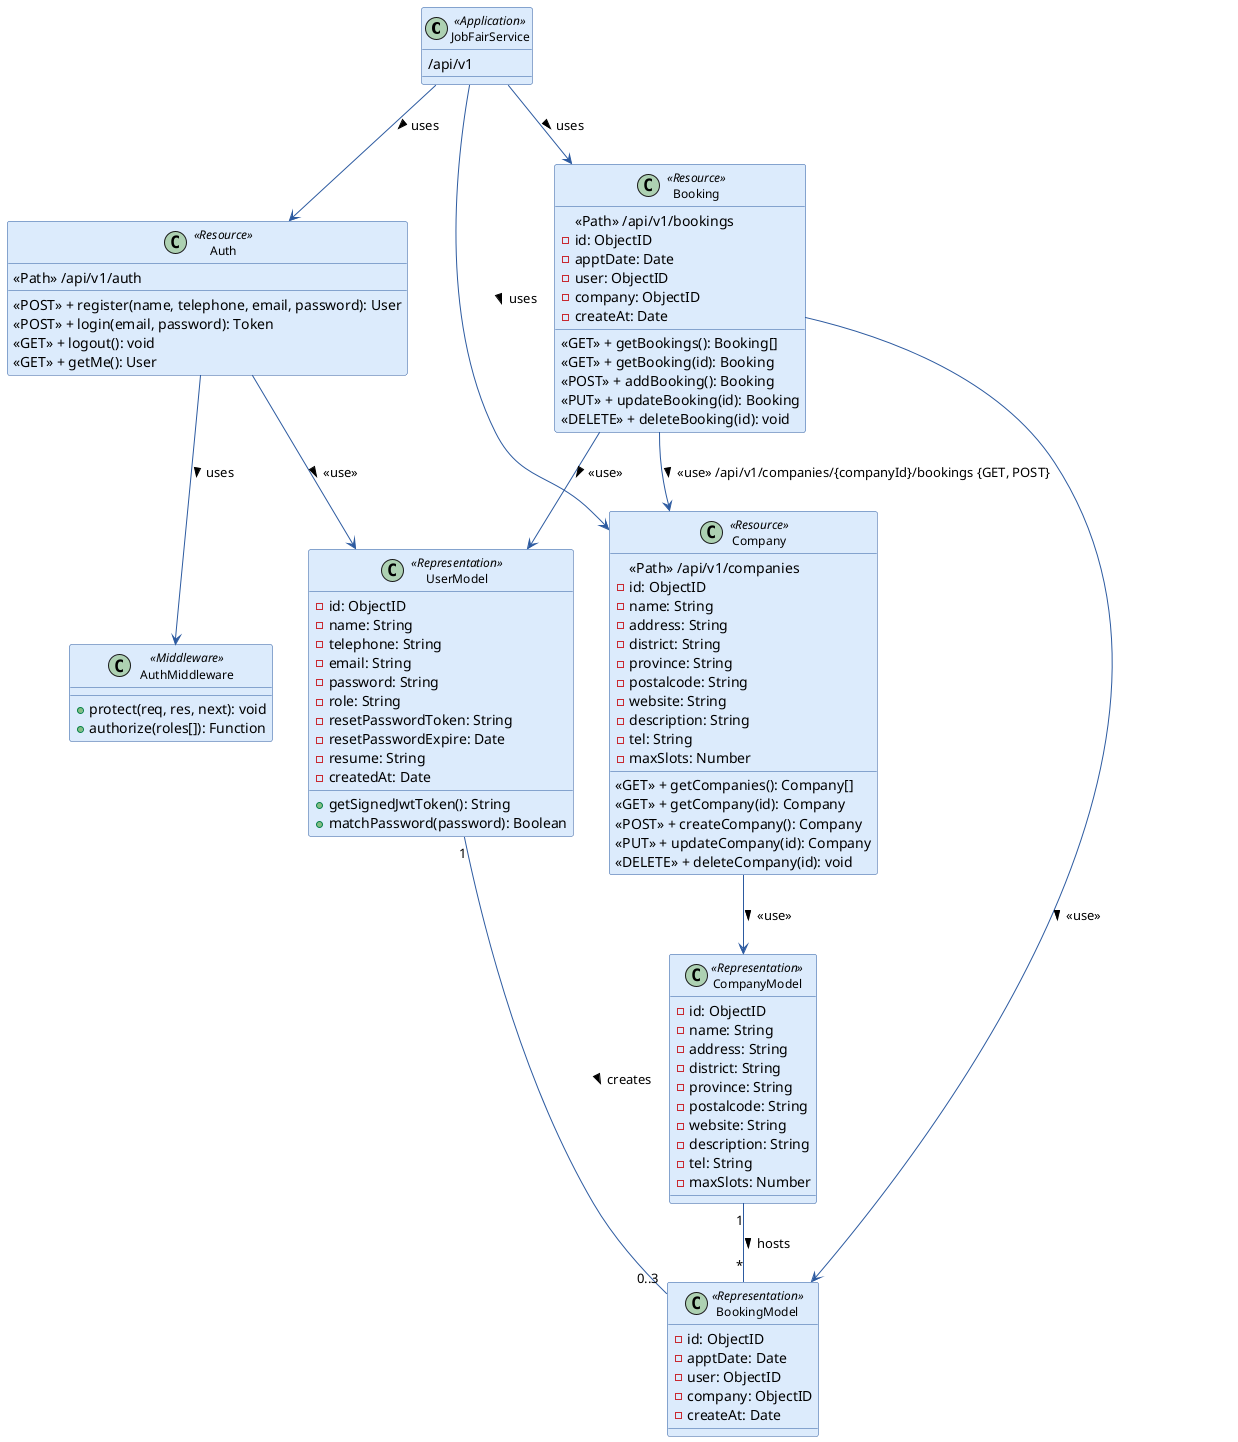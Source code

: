 @startuml "Online Job Fair Registration System"

skinparam class {
  BackgroundColor #DCEBFC
  BorderColor #2C5AA0
  ArrowColor #2C5AA0
  FontSize 12
}

skinparam stereotypeCBackgroundColor #ADD1FF
skinparam packageBackgroundColor #FFFFFF

' Application Service
class JobFairService <<Application>> {
  /api/v1
}

' Resource: Auth
class Auth <<Resource>> {
  <<Path>> /api/v1/auth
  <<POST>> + register(name, telephone, email, password): User
  <<POST>> + login(email, password): Token
  <<GET>> + logout(): void
  <<GET>> + getMe(): User
}

' Resource: Company
class Company <<Resource>> {
  <<Path>> /api/v1/companies
  - id: ObjectID
  - name: String
  - address: String
  - district: String
  - province: String
  - postalcode: String
  - website: String
  - description: String
  - tel: String
  - maxSlots: Number
  <<GET>> + getCompanies(): Company[]
  <<GET>> + getCompany(id): Company
  <<POST>> + createCompany(): Company
  <<PUT>> + updateCompany(id): Company
  <<DELETE>> + deleteCompany(id): void
}

' Resource: Booking
class Booking <<Resource>> {
  <<Path>> /api/v1/bookings
  - id: ObjectID
  - apptDate: Date
  - user: ObjectID
  - company: ObjectID
  - createAt: Date
  <<GET>> + getBookings(): Booking[]
  <<GET>> + getBooking(id): Booking
  <<POST>> + addBooking(): Booking
  <<PUT>> + updateBooking(id): Booking
  <<DELETE>> + deleteBooking(id): void
}

' Representation: User
class UserModel <<Representation>> {
  - id: ObjectID
  - name: String
  - telephone: String
  - email: String
  - password: String
  - role: String
  - resetPasswordToken: String
  - resetPasswordExpire: Date
  - resume: String
  - createdAt: Date
  + getSignedJwtToken(): String
  + matchPassword(password): Boolean
}

' Representation: Company
class CompanyModel <<Representation>> {
  - id: ObjectID
  - name: String
  - address: String
  - district: String
  - province: String
  - postalcode: String
  - website: String
  - description: String
  - tel: String
  - maxSlots: Number
}

' Representation: Booking
class BookingModel <<Representation>> {
  - id: ObjectID
  - apptDate: Date
  - user: ObjectID
  - company: ObjectID
  - createAt: Date
}

' Middleware
class AuthMiddleware <<Middleware>> {
  + protect(req, res, next): void
  + authorize(roles[]): Function
}

' Service layer relationships
JobFairService --> Auth : uses >
JobFairService --> Company : uses >
JobFairService --> Booking : uses >

' Resource to Model relationships  
Auth --> UserModel : <<use>> >
Company --> CompanyModel : <<use>> >
Booking --> BookingModel : <<use>> >

' Cross-resource and API relationships
Booking --> Company : <<use>> /api/v1/companies/{companyId}/bookings {GET, POST} >
Booking --> UserModel : <<use>> >

' Middleware relationships
Auth --> AuthMiddleware : uses >

' Domain model relationships
UserModel "1" -- "0..3" BookingModel : creates >
CompanyModel "1" -- "*" BookingModel : hosts >

@enduml
